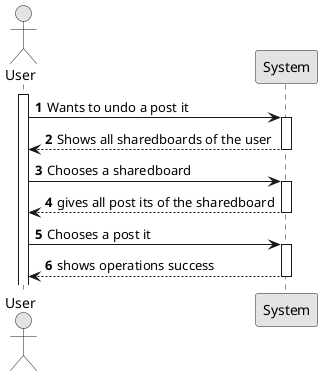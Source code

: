 @startuml
'https://plantuml.com/sequence-diagram
skinparam monochrome true
skinparam packageStyle rect
skinparam defaultFontName FG Virgil
skinparam shadowing false
autonumber

actor User as User
activate User
User -> System: Wants to undo a post it
activate System
System --> User : Shows all sharedboards of the user
deactivate System
User -> System: Chooses a sharedboard
activate System
System --> User: gives all post its of the sharedboard
deactivate System
User -> System: Chooses a post it
activate System
System-->User: shows operations success
deactivate System

@enduml